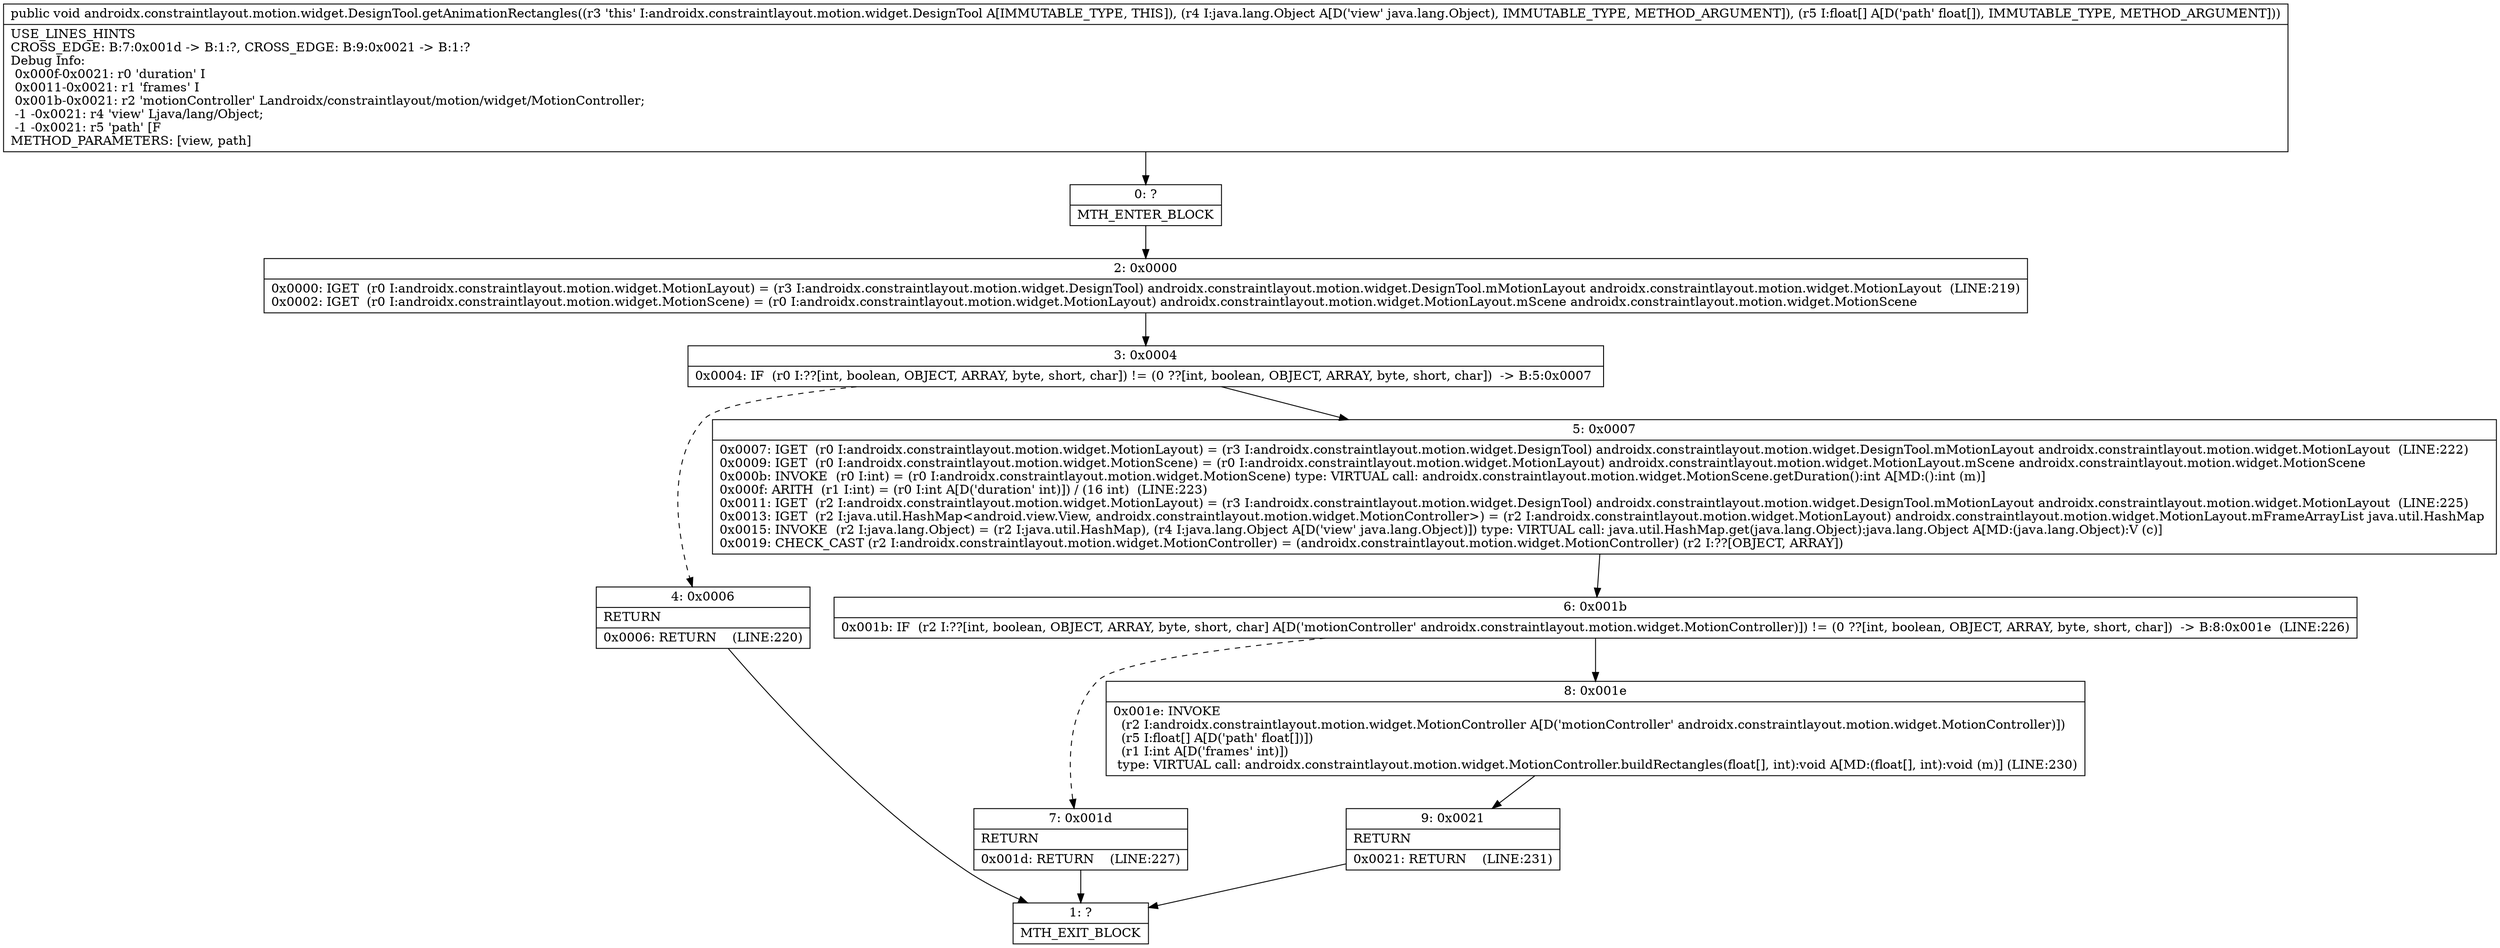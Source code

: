 digraph "CFG forandroidx.constraintlayout.motion.widget.DesignTool.getAnimationRectangles(Ljava\/lang\/Object;[F)V" {
Node_0 [shape=record,label="{0\:\ ?|MTH_ENTER_BLOCK\l}"];
Node_2 [shape=record,label="{2\:\ 0x0000|0x0000: IGET  (r0 I:androidx.constraintlayout.motion.widget.MotionLayout) = (r3 I:androidx.constraintlayout.motion.widget.DesignTool) androidx.constraintlayout.motion.widget.DesignTool.mMotionLayout androidx.constraintlayout.motion.widget.MotionLayout  (LINE:219)\l0x0002: IGET  (r0 I:androidx.constraintlayout.motion.widget.MotionScene) = (r0 I:androidx.constraintlayout.motion.widget.MotionLayout) androidx.constraintlayout.motion.widget.MotionLayout.mScene androidx.constraintlayout.motion.widget.MotionScene \l}"];
Node_3 [shape=record,label="{3\:\ 0x0004|0x0004: IF  (r0 I:??[int, boolean, OBJECT, ARRAY, byte, short, char]) != (0 ??[int, boolean, OBJECT, ARRAY, byte, short, char])  \-\> B:5:0x0007 \l}"];
Node_4 [shape=record,label="{4\:\ 0x0006|RETURN\l|0x0006: RETURN    (LINE:220)\l}"];
Node_1 [shape=record,label="{1\:\ ?|MTH_EXIT_BLOCK\l}"];
Node_5 [shape=record,label="{5\:\ 0x0007|0x0007: IGET  (r0 I:androidx.constraintlayout.motion.widget.MotionLayout) = (r3 I:androidx.constraintlayout.motion.widget.DesignTool) androidx.constraintlayout.motion.widget.DesignTool.mMotionLayout androidx.constraintlayout.motion.widget.MotionLayout  (LINE:222)\l0x0009: IGET  (r0 I:androidx.constraintlayout.motion.widget.MotionScene) = (r0 I:androidx.constraintlayout.motion.widget.MotionLayout) androidx.constraintlayout.motion.widget.MotionLayout.mScene androidx.constraintlayout.motion.widget.MotionScene \l0x000b: INVOKE  (r0 I:int) = (r0 I:androidx.constraintlayout.motion.widget.MotionScene) type: VIRTUAL call: androidx.constraintlayout.motion.widget.MotionScene.getDuration():int A[MD:():int (m)]\l0x000f: ARITH  (r1 I:int) = (r0 I:int A[D('duration' int)]) \/ (16 int)  (LINE:223)\l0x0011: IGET  (r2 I:androidx.constraintlayout.motion.widget.MotionLayout) = (r3 I:androidx.constraintlayout.motion.widget.DesignTool) androidx.constraintlayout.motion.widget.DesignTool.mMotionLayout androidx.constraintlayout.motion.widget.MotionLayout  (LINE:225)\l0x0013: IGET  (r2 I:java.util.HashMap\<android.view.View, androidx.constraintlayout.motion.widget.MotionController\>) = (r2 I:androidx.constraintlayout.motion.widget.MotionLayout) androidx.constraintlayout.motion.widget.MotionLayout.mFrameArrayList java.util.HashMap \l0x0015: INVOKE  (r2 I:java.lang.Object) = (r2 I:java.util.HashMap), (r4 I:java.lang.Object A[D('view' java.lang.Object)]) type: VIRTUAL call: java.util.HashMap.get(java.lang.Object):java.lang.Object A[MD:(java.lang.Object):V (c)]\l0x0019: CHECK_CAST (r2 I:androidx.constraintlayout.motion.widget.MotionController) = (androidx.constraintlayout.motion.widget.MotionController) (r2 I:??[OBJECT, ARRAY]) \l}"];
Node_6 [shape=record,label="{6\:\ 0x001b|0x001b: IF  (r2 I:??[int, boolean, OBJECT, ARRAY, byte, short, char] A[D('motionController' androidx.constraintlayout.motion.widget.MotionController)]) != (0 ??[int, boolean, OBJECT, ARRAY, byte, short, char])  \-\> B:8:0x001e  (LINE:226)\l}"];
Node_7 [shape=record,label="{7\:\ 0x001d|RETURN\l|0x001d: RETURN    (LINE:227)\l}"];
Node_8 [shape=record,label="{8\:\ 0x001e|0x001e: INVOKE  \l  (r2 I:androidx.constraintlayout.motion.widget.MotionController A[D('motionController' androidx.constraintlayout.motion.widget.MotionController)])\l  (r5 I:float[] A[D('path' float[])])\l  (r1 I:int A[D('frames' int)])\l type: VIRTUAL call: androidx.constraintlayout.motion.widget.MotionController.buildRectangles(float[], int):void A[MD:(float[], int):void (m)] (LINE:230)\l}"];
Node_9 [shape=record,label="{9\:\ 0x0021|RETURN\l|0x0021: RETURN    (LINE:231)\l}"];
MethodNode[shape=record,label="{public void androidx.constraintlayout.motion.widget.DesignTool.getAnimationRectangles((r3 'this' I:androidx.constraintlayout.motion.widget.DesignTool A[IMMUTABLE_TYPE, THIS]), (r4 I:java.lang.Object A[D('view' java.lang.Object), IMMUTABLE_TYPE, METHOD_ARGUMENT]), (r5 I:float[] A[D('path' float[]), IMMUTABLE_TYPE, METHOD_ARGUMENT]))  | USE_LINES_HINTS\lCROSS_EDGE: B:7:0x001d \-\> B:1:?, CROSS_EDGE: B:9:0x0021 \-\> B:1:?\lDebug Info:\l  0x000f\-0x0021: r0 'duration' I\l  0x0011\-0x0021: r1 'frames' I\l  0x001b\-0x0021: r2 'motionController' Landroidx\/constraintlayout\/motion\/widget\/MotionController;\l  \-1 \-0x0021: r4 'view' Ljava\/lang\/Object;\l  \-1 \-0x0021: r5 'path' [F\lMETHOD_PARAMETERS: [view, path]\l}"];
MethodNode -> Node_0;Node_0 -> Node_2;
Node_2 -> Node_3;
Node_3 -> Node_4[style=dashed];
Node_3 -> Node_5;
Node_4 -> Node_1;
Node_5 -> Node_6;
Node_6 -> Node_7[style=dashed];
Node_6 -> Node_8;
Node_7 -> Node_1;
Node_8 -> Node_9;
Node_9 -> Node_1;
}

